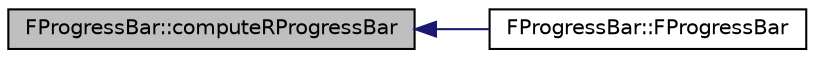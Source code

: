 digraph "FProgressBar::computeRProgressBar"
{
 // INTERACTIVE_SVG=YES
  edge [fontname="Helvetica",fontsize="10",labelfontname="Helvetica",labelfontsize="10"];
  node [fontname="Helvetica",fontsize="10",shape=record];
  rankdir="LR";
  Node21 [label="FProgressBar::computeRProgressBar",height=0.2,width=0.4,color="black", fillcolor="grey75", style="filled", fontcolor="black"];
  Node21 -> Node22 [dir="back",color="midnightblue",fontsize="10",style="solid",fontname="Helvetica"];
  Node22 [label="FProgressBar::FProgressBar",height=0.2,width=0.4,color="black", fillcolor="white", style="filled",URL="$class_f_progress_bar.html#aa2508460ae10be3602b3666b18e71a28"];
}
